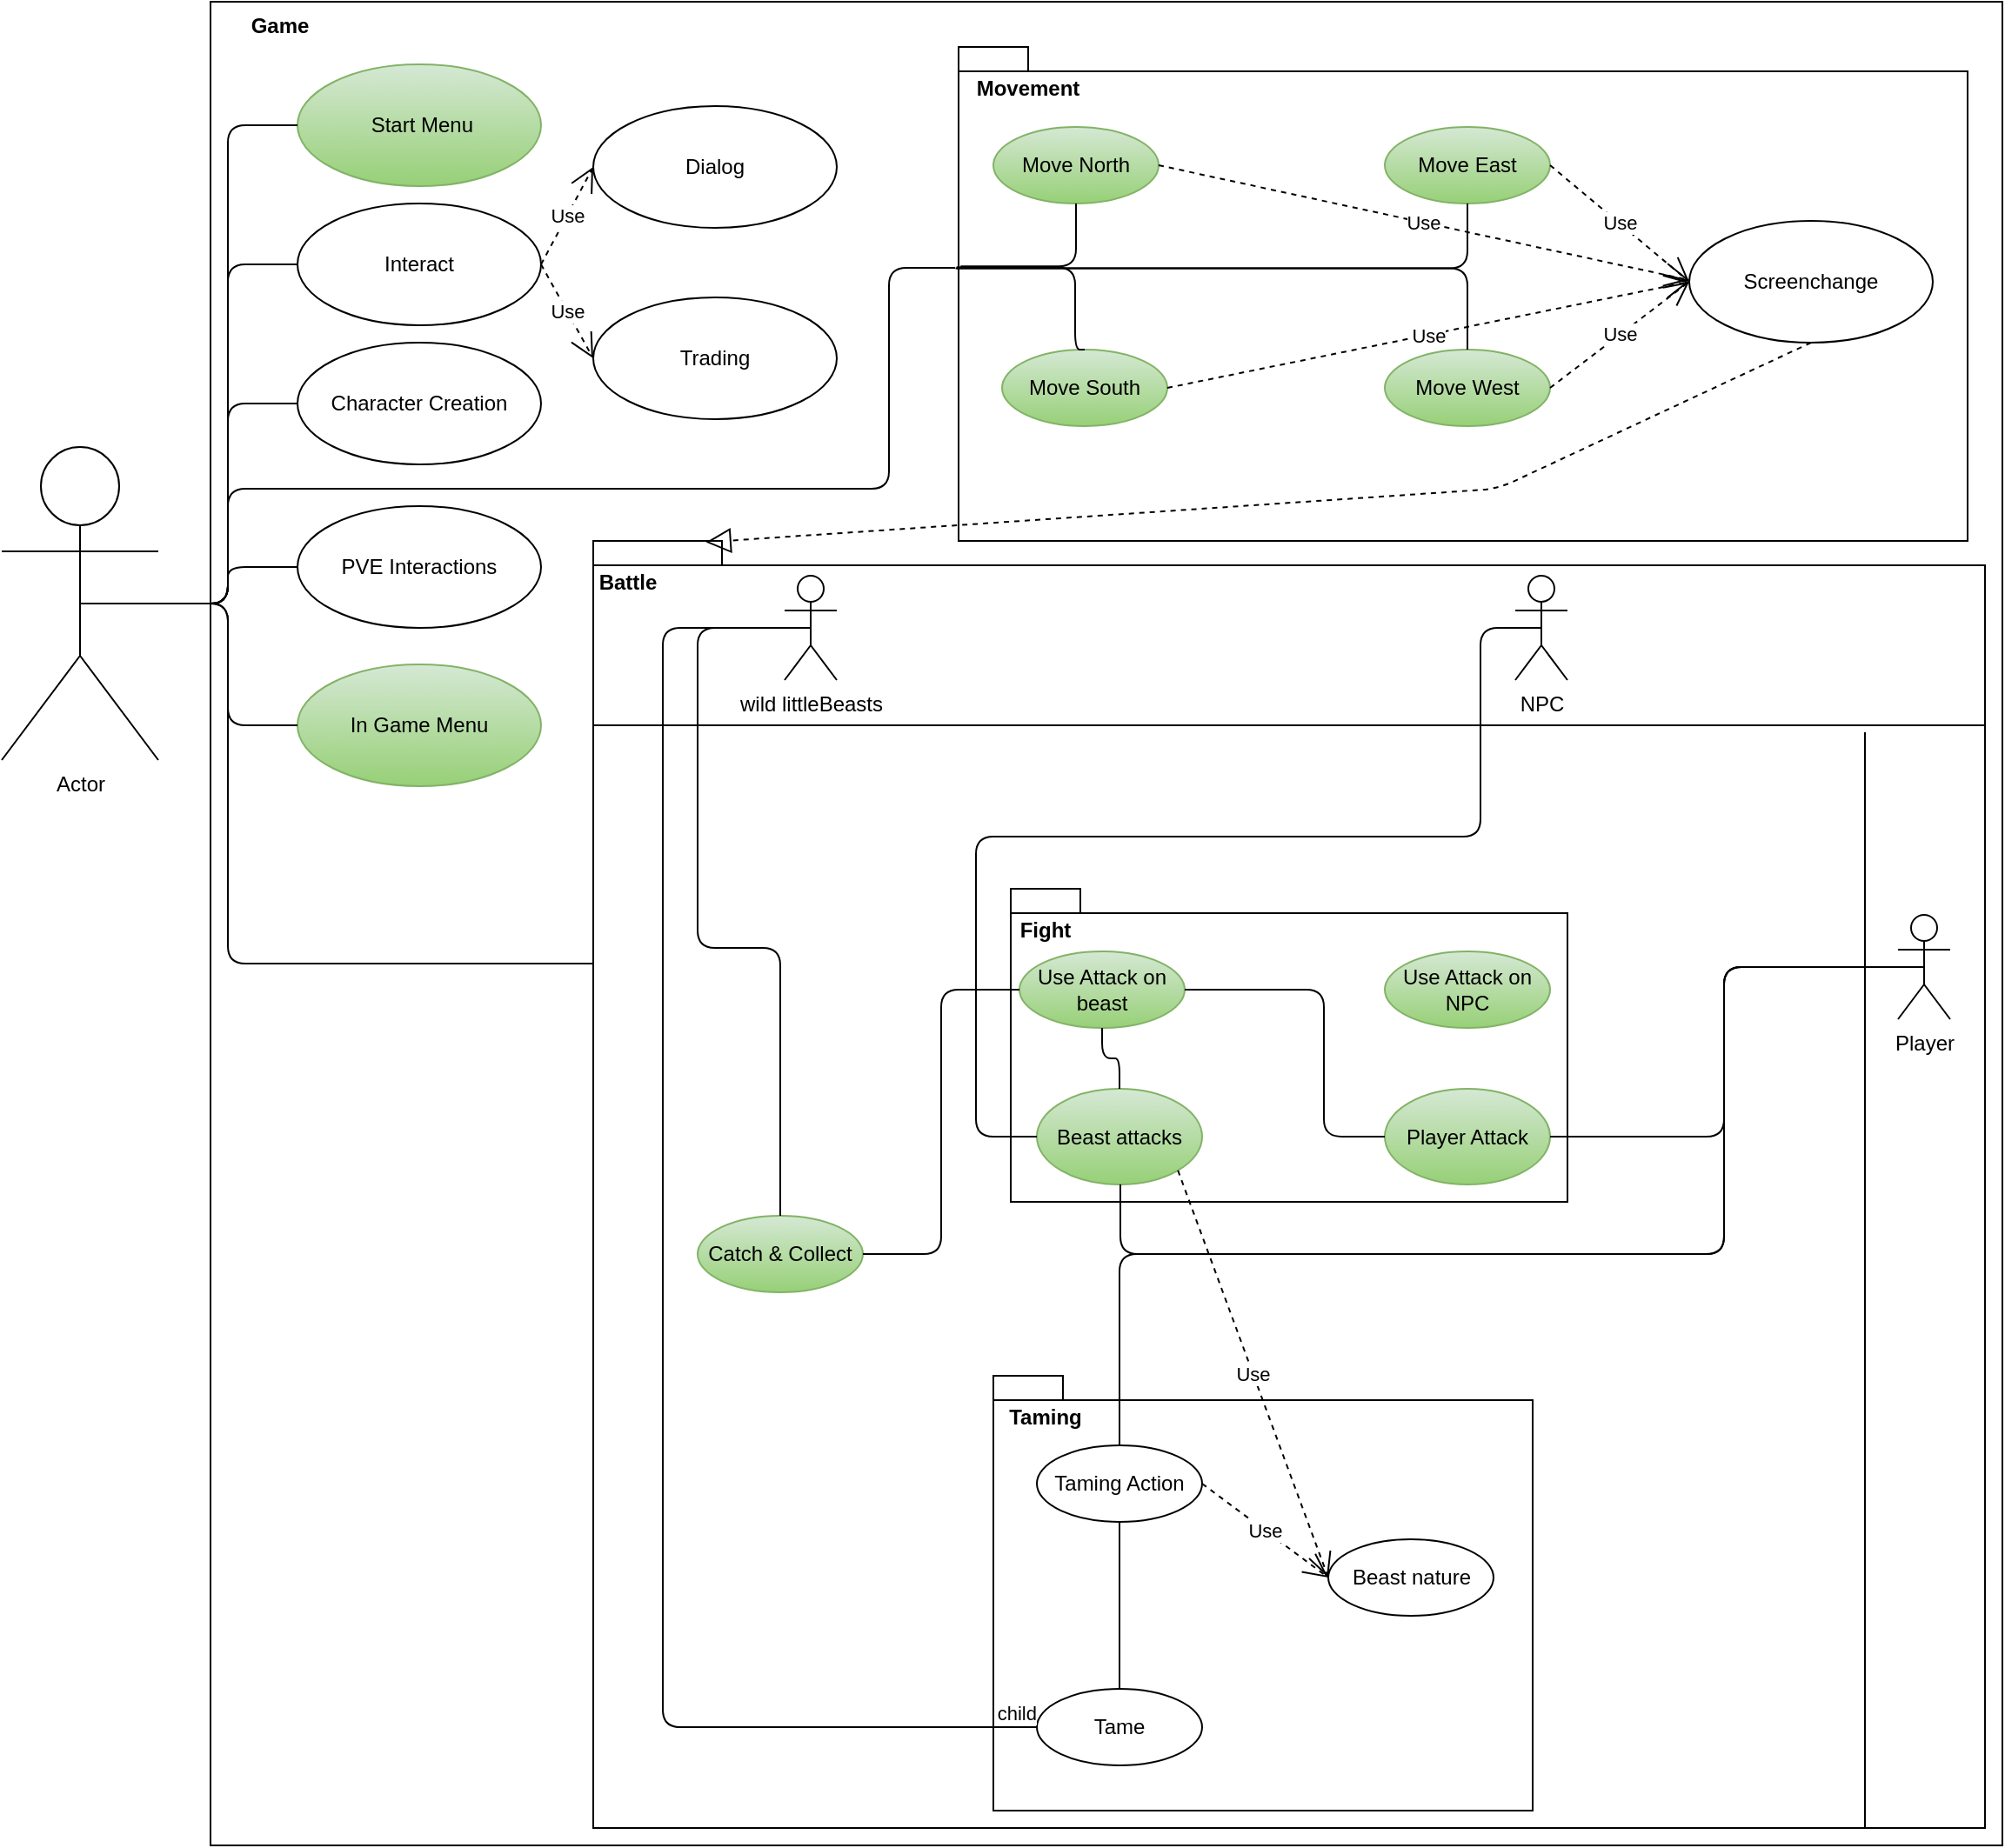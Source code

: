 <mxfile version="13.8.9-1" type="github">
  <diagram name="Page-1" id="e7e014a7-5840-1c2e-5031-d8a46d1fe8dd">
    <mxGraphModel dx="1422" dy="763" grid="1" gridSize="10" guides="1" tooltips="1" connect="1" arrows="1" fold="1" page="1" pageScale="1" pageWidth="1169" pageHeight="826" background="#ffffff" math="0" shadow="0">
      <root>
        <mxCell id="0" />
        <mxCell id="1" parent="0" />
        <mxCell id="sRtUOLRBgrClI-MuPztA-41" value="Actor" style="shape=umlActor;verticalLabelPosition=bottom;verticalAlign=top;html=1;outlineConnect=0;" parent="1" vertex="1">
          <mxGeometry x="10" y="266" width="90" height="180" as="geometry" />
        </mxCell>
        <mxCell id="sRtUOLRBgrClI-MuPztA-45" value="d" style="html=1;" parent="1" vertex="1">
          <mxGeometry x="130" y="10" width="1030" height="1060" as="geometry" />
        </mxCell>
        <mxCell id="sRtUOLRBgrClI-MuPztA-47" value="Game" style="text;align=center;fontStyle=1;verticalAlign=middle;spacingLeft=3;spacingRight=3;strokeColor=none;rotatable=0;points=[[0,0.5],[1,0.5]];portConstraint=eastwest;" parent="1" vertex="1">
          <mxGeometry x="130" y="10" width="80" height="26" as="geometry" />
        </mxCell>
        <mxCell id="sRtUOLRBgrClI-MuPztA-51" value="&lt;div&gt;&amp;nbsp;Start Menu&lt;/div&gt;" style="ellipse;whiteSpace=wrap;html=1;gradientColor=#97d077;fillColor=#d5e8d4;strokeColor=#82b366;" parent="1" vertex="1">
          <mxGeometry x="180" y="46" width="140" height="70" as="geometry" />
        </mxCell>
        <mxCell id="sRtUOLRBgrClI-MuPztA-56" value="" style="endArrow=none;html=1;edgeStyle=orthogonalEdgeStyle;entryX=0;entryY=0.5;entryDx=0;entryDy=0;" parent="1" source="sRtUOLRBgrClI-MuPztA-41" target="sRtUOLRBgrClI-MuPztA-51" edge="1">
          <mxGeometry relative="1" as="geometry">
            <mxPoint x="-70" y="556" as="sourcePoint" />
            <mxPoint x="90" y="556" as="targetPoint" />
          </mxGeometry>
        </mxCell>
        <mxCell id="sRtUOLRBgrClI-MuPztA-64" value="Interact" style="ellipse;whiteSpace=wrap;html=1;" parent="1" vertex="1">
          <mxGeometry x="180" y="126" width="140" height="70" as="geometry" />
        </mxCell>
        <mxCell id="sRtUOLRBgrClI-MuPztA-65" value="" style="endArrow=none;html=1;edgeStyle=orthogonalEdgeStyle;exitX=0.5;exitY=0.5;exitDx=0;exitDy=0;exitPerimeter=0;entryX=0;entryY=0.5;entryDx=0;entryDy=0;" parent="1" source="sRtUOLRBgrClI-MuPztA-41" target="sRtUOLRBgrClI-MuPztA-64" edge="1">
          <mxGeometry relative="1" as="geometry">
            <mxPoint x="320" y="346" as="sourcePoint" />
            <mxPoint x="480" y="346" as="targetPoint" />
            <Array as="points">
              <mxPoint x="140" y="356" />
              <mxPoint x="140" y="161" />
            </Array>
          </mxGeometry>
        </mxCell>
        <mxCell id="sRtUOLRBgrClI-MuPztA-69" value="Dialog" style="ellipse;whiteSpace=wrap;html=1;" parent="1" vertex="1">
          <mxGeometry x="350" y="70" width="140" height="70" as="geometry" />
        </mxCell>
        <mxCell id="sRtUOLRBgrClI-MuPztA-70" value="Trading" style="ellipse;whiteSpace=wrap;html=1;" parent="1" vertex="1">
          <mxGeometry x="350" y="180" width="140" height="70" as="geometry" />
        </mxCell>
        <mxCell id="sRtUOLRBgrClI-MuPztA-71" value="Use" style="endArrow=open;endSize=12;dashed=1;html=1;exitX=1;exitY=0.5;exitDx=0;exitDy=0;entryX=0;entryY=0.5;entryDx=0;entryDy=0;" parent="1" source="sRtUOLRBgrClI-MuPztA-64" target="sRtUOLRBgrClI-MuPztA-69" edge="1">
          <mxGeometry width="160" relative="1" as="geometry">
            <mxPoint x="320" y="346" as="sourcePoint" />
            <mxPoint x="480" y="346" as="targetPoint" />
          </mxGeometry>
        </mxCell>
        <mxCell id="sRtUOLRBgrClI-MuPztA-72" value="Use" style="endArrow=open;endSize=12;dashed=1;html=1;exitX=1;exitY=0.5;exitDx=0;exitDy=0;entryX=0;entryY=0.5;entryDx=0;entryDy=0;" parent="1" source="sRtUOLRBgrClI-MuPztA-64" target="sRtUOLRBgrClI-MuPztA-70" edge="1">
          <mxGeometry width="160" relative="1" as="geometry">
            <mxPoint x="450" y="376" as="sourcePoint" />
            <mxPoint x="610" y="376" as="targetPoint" />
          </mxGeometry>
        </mxCell>
        <mxCell id="oWxDJWbDWD7QERlQmMKp-1" value="Character Creation" style="ellipse;whiteSpace=wrap;html=1;strokeColor=#000000;" parent="1" vertex="1">
          <mxGeometry x="180" y="206" width="140" height="70" as="geometry" />
        </mxCell>
        <mxCell id="oWxDJWbDWD7QERlQmMKp-2" value="" style="endArrow=none;html=1;edgeStyle=orthogonalEdgeStyle;exitX=0.5;exitY=0.5;exitDx=0;exitDy=0;exitPerimeter=0;entryX=0;entryY=0.5;entryDx=0;entryDy=0;" parent="1" source="sRtUOLRBgrClI-MuPztA-41" target="oWxDJWbDWD7QERlQmMKp-1" edge="1">
          <mxGeometry relative="1" as="geometry">
            <mxPoint x="270" y="376" as="sourcePoint" />
            <mxPoint x="430" y="376" as="targetPoint" />
          </mxGeometry>
        </mxCell>
        <mxCell id="oWxDJWbDWD7QERlQmMKp-5" value="PVE Interactions" style="ellipse;whiteSpace=wrap;html=1;strokeColor=#000000;" parent="1" vertex="1">
          <mxGeometry x="180" y="300" width="140" height="70" as="geometry" />
        </mxCell>
        <mxCell id="oWxDJWbDWD7QERlQmMKp-6" value="" style="endArrow=none;html=1;edgeStyle=orthogonalEdgeStyle;exitX=0.5;exitY=0.5;exitDx=0;exitDy=0;exitPerimeter=0;entryX=0;entryY=0.5;entryDx=0;entryDy=0;" parent="1" source="sRtUOLRBgrClI-MuPztA-41" target="oWxDJWbDWD7QERlQmMKp-5" edge="1">
          <mxGeometry relative="1" as="geometry">
            <mxPoint x="270" y="376" as="sourcePoint" />
            <mxPoint x="430" y="376" as="targetPoint" />
            <Array as="points">
              <mxPoint x="140" y="356" />
              <mxPoint x="140" y="335" />
            </Array>
          </mxGeometry>
        </mxCell>
        <mxCell id="PRcwsvbXWFzfLVm4nMtb-1" value="" style="shape=folder;fontStyle=1;spacingTop=10;tabWidth=40;tabHeight=14;tabPosition=left;html=1;" parent="1" vertex="1">
          <mxGeometry x="350" y="320" width="800" height="740" as="geometry" />
        </mxCell>
        <mxCell id="PRcwsvbXWFzfLVm4nMtb-2" value="Battle" style="text;align=center;fontStyle=1;verticalAlign=middle;spacingLeft=3;spacingRight=3;strokeColor=none;rotatable=0;points=[[0,0.5],[1,0.5]];portConstraint=eastwest;" parent="1" vertex="1">
          <mxGeometry x="330" y="330" width="80" height="26" as="geometry" />
        </mxCell>
        <mxCell id="PRcwsvbXWFzfLVm4nMtb-3" value="" style="line;strokeWidth=1;fillColor=none;align=left;verticalAlign=middle;spacingTop=-1;spacingLeft=3;spacingRight=3;rotatable=0;labelPosition=right;points=[];portConstraint=eastwest;" parent="1" vertex="1">
          <mxGeometry x="350" y="422" width="800" height="8" as="geometry" />
        </mxCell>
        <mxCell id="PRcwsvbXWFzfLVm4nMtb-4" value="" style="line;strokeWidth=1;fillColor=none;align=left;verticalAlign=middle;spacingTop=-1;spacingLeft=3;spacingRight=3;rotatable=0;labelPosition=right;points=[];portConstraint=eastwest;direction=south;" parent="1" vertex="1">
          <mxGeometry x="1080" y="430" width="2" height="630" as="geometry" />
        </mxCell>
        <mxCell id="PRcwsvbXWFzfLVm4nMtb-6" value="Player" style="shape=umlActor;verticalLabelPosition=bottom;verticalAlign=top;html=1;" parent="1" vertex="1">
          <mxGeometry x="1100" y="535" width="30" height="60" as="geometry" />
        </mxCell>
        <mxCell id="PRcwsvbXWFzfLVm4nMtb-12" value="&lt;div&gt;NPC&lt;/div&gt;" style="shape=umlActor;verticalLabelPosition=bottom;verticalAlign=top;html=1;" parent="1" vertex="1">
          <mxGeometry x="880" y="340" width="30" height="60" as="geometry" />
        </mxCell>
        <mxCell id="PRcwsvbXWFzfLVm4nMtb-13" value="wild littleBeasts" style="shape=umlActor;verticalLabelPosition=bottom;verticalAlign=top;html=1;" parent="1" vertex="1">
          <mxGeometry x="460" y="340" width="30" height="60" as="geometry" />
        </mxCell>
        <mxCell id="PRcwsvbXWFzfLVm4nMtb-19" value="" style="shape=folder;fontStyle=1;spacingTop=10;tabWidth=40;tabHeight=14;tabPosition=left;html=1;" parent="1" vertex="1">
          <mxGeometry x="590" y="520" width="320" height="180" as="geometry" />
        </mxCell>
        <mxCell id="PRcwsvbXWFzfLVm4nMtb-20" value="Fight" style="text;align=center;fontStyle=1;verticalAlign=middle;spacingLeft=3;spacingRight=3;strokeColor=none;rotatable=0;points=[[0,0.5],[1,0.5]];portConstraint=eastwest;" parent="1" vertex="1">
          <mxGeometry x="570" y="530" width="80" height="26" as="geometry" />
        </mxCell>
        <mxCell id="PRcwsvbXWFzfLVm4nMtb-21" value="Use Attack on beast" style="ellipse;whiteSpace=wrap;html=1;gradientColor=#97d077;fillColor=#d5e8d4;strokeColor=#82b366;" parent="1" vertex="1">
          <mxGeometry x="595" y="556" width="95" height="44" as="geometry" />
        </mxCell>
        <mxCell id="PRcwsvbXWFzfLVm4nMtb-22" value="Use Attack on NPC" style="ellipse;whiteSpace=wrap;html=1;gradientColor=#97d077;fillColor=#d5e8d4;strokeColor=#82b366;" parent="1" vertex="1">
          <mxGeometry x="805" y="556" width="95" height="44" as="geometry" />
        </mxCell>
        <mxCell id="PRcwsvbXWFzfLVm4nMtb-23" value="Beast attacks" style="ellipse;whiteSpace=wrap;html=1;gradientColor=#97d077;fillColor=#d5e8d4;strokeColor=#82b366;" parent="1" vertex="1">
          <mxGeometry x="605" y="635" width="95" height="55" as="geometry" />
        </mxCell>
        <mxCell id="PRcwsvbXWFzfLVm4nMtb-24" value="Player Attack" style="ellipse;whiteSpace=wrap;html=1;gradientColor=#97d077;fillColor=#d5e8d4;strokeColor=#82b366;" parent="1" vertex="1">
          <mxGeometry x="805" y="635" width="95" height="55" as="geometry" />
        </mxCell>
        <mxCell id="PRcwsvbXWFzfLVm4nMtb-28" value="Catch &amp;amp; Collect" style="ellipse;whiteSpace=wrap;html=1;fillColor=#d5e8d4;strokeColor=#82b366;gradientColor=#97d077;" parent="1" vertex="1">
          <mxGeometry x="410" y="708" width="95" height="44" as="geometry" />
        </mxCell>
        <mxCell id="PRcwsvbXWFzfLVm4nMtb-29" value="" style="endArrow=none;html=1;edgeStyle=orthogonalEdgeStyle;entryX=1;entryY=0.5;entryDx=0;entryDy=0;exitX=0.5;exitY=0.5;exitDx=0;exitDy=0;exitPerimeter=0;" parent="1" source="PRcwsvbXWFzfLVm4nMtb-6" target="PRcwsvbXWFzfLVm4nMtb-24" edge="1">
          <mxGeometry relative="1" as="geometry">
            <mxPoint x="720" y="560" as="sourcePoint" />
            <mxPoint x="880" y="560" as="targetPoint" />
          </mxGeometry>
        </mxCell>
        <mxCell id="PRcwsvbXWFzfLVm4nMtb-32" value="" style="endArrow=none;html=1;edgeStyle=orthogonalEdgeStyle;entryX=0.5;entryY=0.5;entryDx=0;entryDy=0;entryPerimeter=0;" parent="1" target="PRcwsvbXWFzfLVm4nMtb-6" edge="1">
          <mxGeometry relative="1" as="geometry">
            <mxPoint x="653" y="690" as="sourcePoint" />
            <mxPoint x="880" y="560" as="targetPoint" />
            <Array as="points">
              <mxPoint x="653" y="730" />
              <mxPoint x="1000" y="730" />
              <mxPoint x="1000" y="565" />
            </Array>
          </mxGeometry>
        </mxCell>
        <mxCell id="PRcwsvbXWFzfLVm4nMtb-35" value="" style="endArrow=none;html=1;edgeStyle=orthogonalEdgeStyle;exitX=0.5;exitY=1;exitDx=0;exitDy=0;entryX=0.5;entryY=0;entryDx=0;entryDy=0;" parent="1" source="PRcwsvbXWFzfLVm4nMtb-21" target="PRcwsvbXWFzfLVm4nMtb-23" edge="1">
          <mxGeometry relative="1" as="geometry">
            <mxPoint x="720" y="560" as="sourcePoint" />
            <mxPoint x="880" y="560" as="targetPoint" />
          </mxGeometry>
        </mxCell>
        <mxCell id="PRcwsvbXWFzfLVm4nMtb-38" value="" style="endArrow=none;html=1;edgeStyle=orthogonalEdgeStyle;exitX=0;exitY=0.5;exitDx=0;exitDy=0;entryX=1;entryY=0.5;entryDx=0;entryDy=0;" parent="1" source="PRcwsvbXWFzfLVm4nMtb-24" target="PRcwsvbXWFzfLVm4nMtb-21" edge="1">
          <mxGeometry relative="1" as="geometry">
            <mxPoint x="720" y="560" as="sourcePoint" />
            <mxPoint x="880" y="560" as="targetPoint" />
            <Array as="points">
              <mxPoint x="770" y="662" />
              <mxPoint x="770" y="578" />
            </Array>
          </mxGeometry>
        </mxCell>
        <mxCell id="PRcwsvbXWFzfLVm4nMtb-41" value="" style="endArrow=none;html=1;edgeStyle=orthogonalEdgeStyle;exitX=0;exitY=0.5;exitDx=0;exitDy=0;entryX=0.5;entryY=0.5;entryDx=0;entryDy=0;entryPerimeter=0;" parent="1" source="PRcwsvbXWFzfLVm4nMtb-23" target="PRcwsvbXWFzfLVm4nMtb-12" edge="1">
          <mxGeometry relative="1" as="geometry">
            <mxPoint x="720" y="560" as="sourcePoint" />
            <mxPoint x="895" y="390" as="targetPoint" />
            <Array as="points">
              <mxPoint x="570" y="662" />
              <mxPoint x="570" y="490" />
              <mxPoint x="860" y="490" />
              <mxPoint x="860" y="370" />
            </Array>
          </mxGeometry>
        </mxCell>
        <mxCell id="PRcwsvbXWFzfLVm4nMtb-47" value="" style="endArrow=none;html=1;edgeStyle=orthogonalEdgeStyle;exitX=0.5;exitY=0;exitDx=0;exitDy=0;entryX=0.5;entryY=0.5;entryDx=0;entryDy=0;entryPerimeter=0;" parent="1" source="PRcwsvbXWFzfLVm4nMtb-28" target="PRcwsvbXWFzfLVm4nMtb-13" edge="1">
          <mxGeometry relative="1" as="geometry">
            <mxPoint x="720" y="560" as="sourcePoint" />
            <mxPoint x="880" y="560" as="targetPoint" />
            <Array as="points">
              <mxPoint x="457" y="554" />
              <mxPoint x="410" y="554" />
              <mxPoint x="410" y="370" />
            </Array>
          </mxGeometry>
        </mxCell>
        <mxCell id="PRcwsvbXWFzfLVm4nMtb-50" value="" style="endArrow=none;html=1;edgeStyle=orthogonalEdgeStyle;exitX=0;exitY=0.5;exitDx=0;exitDy=0;entryX=1;entryY=0.5;entryDx=0;entryDy=0;" parent="1" source="PRcwsvbXWFzfLVm4nMtb-21" target="PRcwsvbXWFzfLVm4nMtb-28" edge="1">
          <mxGeometry relative="1" as="geometry">
            <mxPoint x="610" y="660" as="sourcePoint" />
            <mxPoint x="880" y="560" as="targetPoint" />
          </mxGeometry>
        </mxCell>
        <mxCell id="PRcwsvbXWFzfLVm4nMtb-57" value="" style="shape=folder;fontStyle=1;spacingTop=10;tabWidth=40;tabHeight=14;tabPosition=left;html=1;" parent="1" vertex="1">
          <mxGeometry x="580" y="800" width="310" height="250" as="geometry" />
        </mxCell>
        <mxCell id="PRcwsvbXWFzfLVm4nMtb-58" value="Taming" style="text;align=center;fontStyle=1;verticalAlign=middle;spacingLeft=3;spacingRight=3;strokeColor=none;rotatable=0;points=[[0,0.5],[1,0.5]];portConstraint=eastwest;" parent="1" vertex="1">
          <mxGeometry x="570" y="810" width="80" height="26" as="geometry" />
        </mxCell>
        <mxCell id="PRcwsvbXWFzfLVm4nMtb-59" value="Taming Action" style="ellipse;whiteSpace=wrap;html=1;" parent="1" vertex="1">
          <mxGeometry x="605" y="840" width="95" height="44" as="geometry" />
        </mxCell>
        <mxCell id="PRcwsvbXWFzfLVm4nMtb-60" value="Tame" style="ellipse;whiteSpace=wrap;html=1;" parent="1" vertex="1">
          <mxGeometry x="605" y="980" width="95" height="44" as="geometry" />
        </mxCell>
        <mxCell id="PRcwsvbXWFzfLVm4nMtb-63" value="Beast nature" style="ellipse;whiteSpace=wrap;html=1;" parent="1" vertex="1">
          <mxGeometry x="772.5" y="894" width="95" height="44" as="geometry" />
        </mxCell>
        <mxCell id="PRcwsvbXWFzfLVm4nMtb-64" value="" style="endArrow=none;html=1;edgeStyle=orthogonalEdgeStyle;exitX=0.5;exitY=1;exitDx=0;exitDy=0;entryX=0.5;entryY=0;entryDx=0;entryDy=0;" parent="1" source="PRcwsvbXWFzfLVm4nMtb-59" target="PRcwsvbXWFzfLVm4nMtb-60" edge="1">
          <mxGeometry relative="1" as="geometry">
            <mxPoint x="720" y="600" as="sourcePoint" />
            <mxPoint x="880" y="600" as="targetPoint" />
          </mxGeometry>
        </mxCell>
        <mxCell id="PRcwsvbXWFzfLVm4nMtb-67" value="" style="endArrow=none;html=1;edgeStyle=orthogonalEdgeStyle;entryX=0;entryY=0.5;entryDx=0;entryDy=0;exitX=0.5;exitY=0.5;exitDx=0;exitDy=0;exitPerimeter=0;" parent="1" source="PRcwsvbXWFzfLVm4nMtb-13" target="PRcwsvbXWFzfLVm4nMtb-60" edge="1">
          <mxGeometry relative="1" as="geometry">
            <mxPoint x="460" y="360" as="sourcePoint" />
            <mxPoint x="880" y="720" as="targetPoint" />
            <Array as="points">
              <mxPoint x="390" y="370" />
              <mxPoint x="390" y="1002" />
            </Array>
          </mxGeometry>
        </mxCell>
        <mxCell id="PRcwsvbXWFzfLVm4nMtb-69" value="child" style="edgeLabel;resizable=0;html=1;align=right;verticalAlign=bottom;" parent="PRcwsvbXWFzfLVm4nMtb-67" connectable="0" vertex="1">
          <mxGeometry x="1" relative="1" as="geometry" />
        </mxCell>
        <mxCell id="PRcwsvbXWFzfLVm4nMtb-70" value="Use" style="endArrow=open;endSize=12;dashed=1;html=1;exitX=1;exitY=0.5;exitDx=0;exitDy=0;entryX=0;entryY=0.5;entryDx=0;entryDy=0;" parent="1" source="PRcwsvbXWFzfLVm4nMtb-59" target="PRcwsvbXWFzfLVm4nMtb-63" edge="1">
          <mxGeometry width="160" relative="1" as="geometry">
            <mxPoint x="720" y="850" as="sourcePoint" />
            <mxPoint x="880" y="850" as="targetPoint" />
          </mxGeometry>
        </mxCell>
        <mxCell id="PRcwsvbXWFzfLVm4nMtb-71" value="" style="endArrow=none;html=1;edgeStyle=orthogonalEdgeStyle;exitX=0.5;exitY=0;exitDx=0;exitDy=0;entryX=0.5;entryY=0.5;entryDx=0;entryDy=0;entryPerimeter=0;" parent="1" source="PRcwsvbXWFzfLVm4nMtb-59" target="PRcwsvbXWFzfLVm4nMtb-6" edge="1">
          <mxGeometry relative="1" as="geometry">
            <mxPoint x="720" y="830" as="sourcePoint" />
            <mxPoint x="880" y="830" as="targetPoint" />
            <Array as="points">
              <mxPoint x="653" y="730" />
              <mxPoint x="1000" y="730" />
              <mxPoint x="1000" y="565" />
            </Array>
          </mxGeometry>
        </mxCell>
        <mxCell id="PRcwsvbXWFzfLVm4nMtb-74" value="" style="endArrow=none;html=1;edgeStyle=orthogonalEdgeStyle;exitX=0.5;exitY=0.5;exitDx=0;exitDy=0;exitPerimeter=0;entryX=0;entryY=0;entryDx=0;entryDy=243;entryPerimeter=0;" parent="1" source="sRtUOLRBgrClI-MuPztA-41" target="PRcwsvbXWFzfLVm4nMtb-1" edge="1">
          <mxGeometry relative="1" as="geometry">
            <mxPoint x="400" y="410" as="sourcePoint" />
            <mxPoint x="560" y="410" as="targetPoint" />
            <Array as="points">
              <mxPoint x="140" y="356" />
              <mxPoint x="140" y="563" />
            </Array>
          </mxGeometry>
        </mxCell>
        <mxCell id="PRcwsvbXWFzfLVm4nMtb-77" value="" style="shape=folder;fontStyle=1;spacingTop=10;tabWidth=40;tabHeight=14;tabPosition=left;html=1;" parent="1" vertex="1">
          <mxGeometry x="560" y="36" width="580" height="284" as="geometry" />
        </mxCell>
        <mxCell id="PRcwsvbXWFzfLVm4nMtb-78" value="Move North" style="ellipse;whiteSpace=wrap;html=1;fillColor=#d5e8d4;strokeColor=#82b366;gradientColor=#97d077;" parent="1" vertex="1">
          <mxGeometry x="580" y="82" width="95" height="44" as="geometry" />
        </mxCell>
        <mxCell id="PRcwsvbXWFzfLVm4nMtb-79" value="Move South" style="ellipse;whiteSpace=wrap;html=1;gradientColor=#97d077;fillColor=#d5e8d4;strokeColor=#82b366;" parent="1" vertex="1">
          <mxGeometry x="585" y="210" width="95" height="44" as="geometry" />
        </mxCell>
        <mxCell id="PRcwsvbXWFzfLVm4nMtb-80" value="Move East" style="ellipse;whiteSpace=wrap;html=1;gradientColor=#97d077;fillColor=#d5e8d4;strokeColor=#82b366;" parent="1" vertex="1">
          <mxGeometry x="805" y="82" width="95" height="44" as="geometry" />
        </mxCell>
        <mxCell id="PRcwsvbXWFzfLVm4nMtb-81" value="Move West" style="ellipse;whiteSpace=wrap;html=1;gradientColor=#97d077;fillColor=#d5e8d4;strokeColor=#82b366;" parent="1" vertex="1">
          <mxGeometry x="805" y="210" width="95" height="44" as="geometry" />
        </mxCell>
        <mxCell id="PRcwsvbXWFzfLVm4nMtb-82" value="Screenchange" style="ellipse;whiteSpace=wrap;html=1;" parent="1" vertex="1">
          <mxGeometry x="980" y="136" width="140" height="70" as="geometry" />
        </mxCell>
        <mxCell id="PRcwsvbXWFzfLVm4nMtb-83" value="Movement" style="text;align=center;fontStyle=1;verticalAlign=middle;spacingLeft=3;spacingRight=3;strokeColor=none;rotatable=0;points=[[0,0.5],[1,0.5]];portConstraint=eastwest;" parent="1" vertex="1">
          <mxGeometry x="560" y="46" width="80" height="26" as="geometry" />
        </mxCell>
        <mxCell id="PRcwsvbXWFzfLVm4nMtb-84" value="" style="endArrow=none;html=1;edgeStyle=orthogonalEdgeStyle;exitX=0.5;exitY=0.5;exitDx=0;exitDy=0;exitPerimeter=0;" parent="1" source="sRtUOLRBgrClI-MuPztA-41" edge="1">
          <mxGeometry relative="1" as="geometry">
            <mxPoint x="10" y="195.77" as="sourcePoint" />
            <mxPoint x="558" y="163" as="targetPoint" />
            <Array as="points">
              <mxPoint x="140" y="356" />
              <mxPoint x="140" y="290" />
              <mxPoint x="520" y="290" />
              <mxPoint x="520" y="163" />
            </Array>
          </mxGeometry>
        </mxCell>
        <mxCell id="PRcwsvbXWFzfLVm4nMtb-87" value="" style="endArrow=none;html=1;edgeStyle=orthogonalEdgeStyle;exitX=0.5;exitY=1;exitDx=0;exitDy=0;entryX=0.002;entryY=0.444;entryDx=0;entryDy=0;entryPerimeter=0;" parent="1" source="PRcwsvbXWFzfLVm4nMtb-78" target="PRcwsvbXWFzfLVm4nMtb-77" edge="1">
          <mxGeometry relative="1" as="geometry">
            <mxPoint x="400" y="340" as="sourcePoint" />
            <mxPoint x="560" y="340" as="targetPoint" />
            <Array as="points">
              <mxPoint x="627" y="162" />
            </Array>
          </mxGeometry>
        </mxCell>
        <mxCell id="PRcwsvbXWFzfLVm4nMtb-90" value="" style="endArrow=none;html=1;edgeStyle=orthogonalEdgeStyle;exitX=0.5;exitY=0;exitDx=0;exitDy=0;entryX=-0.002;entryY=0.446;entryDx=0;entryDy=0;entryPerimeter=0;" parent="1" source="PRcwsvbXWFzfLVm4nMtb-79" target="PRcwsvbXWFzfLVm4nMtb-77" edge="1">
          <mxGeometry relative="1" as="geometry">
            <mxPoint x="627.5" y="126.0" as="sourcePoint" />
            <mxPoint x="561.16" y="162.096" as="targetPoint" />
            <Array as="points">
              <mxPoint x="627" y="210" />
              <mxPoint x="627" y="163" />
            </Array>
          </mxGeometry>
        </mxCell>
        <mxCell id="PRcwsvbXWFzfLVm4nMtb-91" value="" style="endArrow=none;html=1;edgeStyle=orthogonalEdgeStyle;exitX=0.5;exitY=0;exitDx=0;exitDy=0;entryX=-0.002;entryY=0.448;entryDx=0;entryDy=0;entryPerimeter=0;" parent="1" source="PRcwsvbXWFzfLVm4nMtb-81" target="PRcwsvbXWFzfLVm4nMtb-77" edge="1">
          <mxGeometry relative="1" as="geometry">
            <mxPoint x="637.5" y="136.0" as="sourcePoint" />
            <mxPoint x="571.16" y="172.096" as="targetPoint" />
            <Array as="points">
              <mxPoint x="853" y="163" />
            </Array>
          </mxGeometry>
        </mxCell>
        <mxCell id="PRcwsvbXWFzfLVm4nMtb-92" value="" style="endArrow=none;html=1;edgeStyle=orthogonalEdgeStyle;exitX=0.5;exitY=1;exitDx=0;exitDy=0;entryX=-0.003;entryY=0.448;entryDx=0;entryDy=0;entryPerimeter=0;" parent="1" source="PRcwsvbXWFzfLVm4nMtb-80" target="PRcwsvbXWFzfLVm4nMtb-77" edge="1">
          <mxGeometry relative="1" as="geometry">
            <mxPoint x="647.5" y="146.0" as="sourcePoint" />
            <mxPoint x="560" y="160" as="targetPoint" />
            <Array as="points">
              <mxPoint x="853" y="163" />
            </Array>
          </mxGeometry>
        </mxCell>
        <mxCell id="PRcwsvbXWFzfLVm4nMtb-93" value="Use" style="endArrow=open;endSize=12;dashed=1;html=1;exitX=1;exitY=0.5;exitDx=0;exitDy=0;entryX=0;entryY=0.5;entryDx=0;entryDy=0;" parent="1" source="PRcwsvbXWFzfLVm4nMtb-79" target="PRcwsvbXWFzfLVm4nMtb-82" edge="1">
          <mxGeometry width="160" relative="1" as="geometry">
            <mxPoint x="540" y="200" as="sourcePoint" />
            <mxPoint x="700" y="200" as="targetPoint" />
          </mxGeometry>
        </mxCell>
        <mxCell id="PRcwsvbXWFzfLVm4nMtb-94" value="Use" style="endArrow=open;endSize=12;dashed=1;html=1;exitX=1;exitY=0.5;exitDx=0;exitDy=0;" parent="1" source="PRcwsvbXWFzfLVm4nMtb-78" edge="1">
          <mxGeometry width="160" relative="1" as="geometry">
            <mxPoint x="540" y="200" as="sourcePoint" />
            <mxPoint x="980" y="170" as="targetPoint" />
          </mxGeometry>
        </mxCell>
        <mxCell id="PRcwsvbXWFzfLVm4nMtb-95" value="Use" style="endArrow=open;endSize=12;dashed=1;html=1;exitX=1;exitY=0.5;exitDx=0;exitDy=0;entryX=0;entryY=0.5;entryDx=0;entryDy=0;" parent="1" source="PRcwsvbXWFzfLVm4nMtb-80" target="PRcwsvbXWFzfLVm4nMtb-82" edge="1">
          <mxGeometry width="160" relative="1" as="geometry">
            <mxPoint x="540" y="200" as="sourcePoint" />
            <mxPoint x="700" y="200" as="targetPoint" />
          </mxGeometry>
        </mxCell>
        <mxCell id="PRcwsvbXWFzfLVm4nMtb-96" value="Use" style="endArrow=open;endSize=12;dashed=1;html=1;exitX=1;exitY=0.5;exitDx=0;exitDy=0;entryX=0;entryY=0.5;entryDx=0;entryDy=0;" parent="1" source="PRcwsvbXWFzfLVm4nMtb-81" target="PRcwsvbXWFzfLVm4nMtb-82" edge="1">
          <mxGeometry width="160" relative="1" as="geometry">
            <mxPoint x="540" y="200" as="sourcePoint" />
            <mxPoint x="700" y="200" as="targetPoint" />
          </mxGeometry>
        </mxCell>
        <mxCell id="PRcwsvbXWFzfLVm4nMtb-97" value="Use" style="endArrow=open;endSize=12;dashed=1;html=1;exitX=1;exitY=1;exitDx=0;exitDy=0;entryX=0;entryY=0.5;entryDx=0;entryDy=0;" parent="1" source="PRcwsvbXWFzfLVm4nMtb-23" target="PRcwsvbXWFzfLVm4nMtb-63" edge="1">
          <mxGeometry width="160" relative="1" as="geometry">
            <mxPoint x="540" y="680" as="sourcePoint" />
            <mxPoint x="770" y="920" as="targetPoint" />
          </mxGeometry>
        </mxCell>
        <mxCell id="PRcwsvbXWFzfLVm4nMtb-98" style="edgeStyle=orthogonalEdgeStyle;rounded=0;orthogonalLoop=1;jettySize=auto;html=1;exitX=0.5;exitY=1;exitDx=0;exitDy=0;exitPerimeter=0;" parent="1" source="PRcwsvbXWFzfLVm4nMtb-1" target="PRcwsvbXWFzfLVm4nMtb-1" edge="1">
          <mxGeometry relative="1" as="geometry" />
        </mxCell>
        <mxCell id="Xd5s8YkjNAPzE_KyDQ_2-1" value="" style="endArrow=block;dashed=1;endFill=0;endSize=12;html=1;exitX=0.5;exitY=1;exitDx=0;exitDy=0;entryX=0.081;entryY=0.001;entryDx=0;entryDy=0;entryPerimeter=0;" edge="1" parent="1" source="PRcwsvbXWFzfLVm4nMtb-82" target="PRcwsvbXWFzfLVm4nMtb-1">
          <mxGeometry width="160" relative="1" as="geometry">
            <mxPoint x="500" y="390" as="sourcePoint" />
            <mxPoint x="660" y="390" as="targetPoint" />
            <Array as="points">
              <mxPoint x="870" y="290" />
            </Array>
          </mxGeometry>
        </mxCell>
        <mxCell id="Xd5s8YkjNAPzE_KyDQ_2-2" value="In Game Menu" style="ellipse;whiteSpace=wrap;html=1;strokeColor=#82b366;fillColor=#d5e8d4;gradientColor=#97d077;" vertex="1" parent="1">
          <mxGeometry x="180" y="391" width="140" height="70" as="geometry" />
        </mxCell>
        <mxCell id="Xd5s8YkjNAPzE_KyDQ_2-3" value="" style="endArrow=none;html=1;edgeStyle=orthogonalEdgeStyle;exitX=0.5;exitY=0.5;exitDx=0;exitDy=0;exitPerimeter=0;entryX=0;entryY=0.5;entryDx=0;entryDy=0;" edge="1" parent="1" source="sRtUOLRBgrClI-MuPztA-41" target="Xd5s8YkjNAPzE_KyDQ_2-2">
          <mxGeometry relative="1" as="geometry">
            <mxPoint x="400" y="340" as="sourcePoint" />
            <mxPoint x="560" y="340" as="targetPoint" />
            <Array as="points">
              <mxPoint x="140" y="356" />
              <mxPoint x="140" y="426" />
            </Array>
          </mxGeometry>
        </mxCell>
      </root>
    </mxGraphModel>
  </diagram>
</mxfile>
